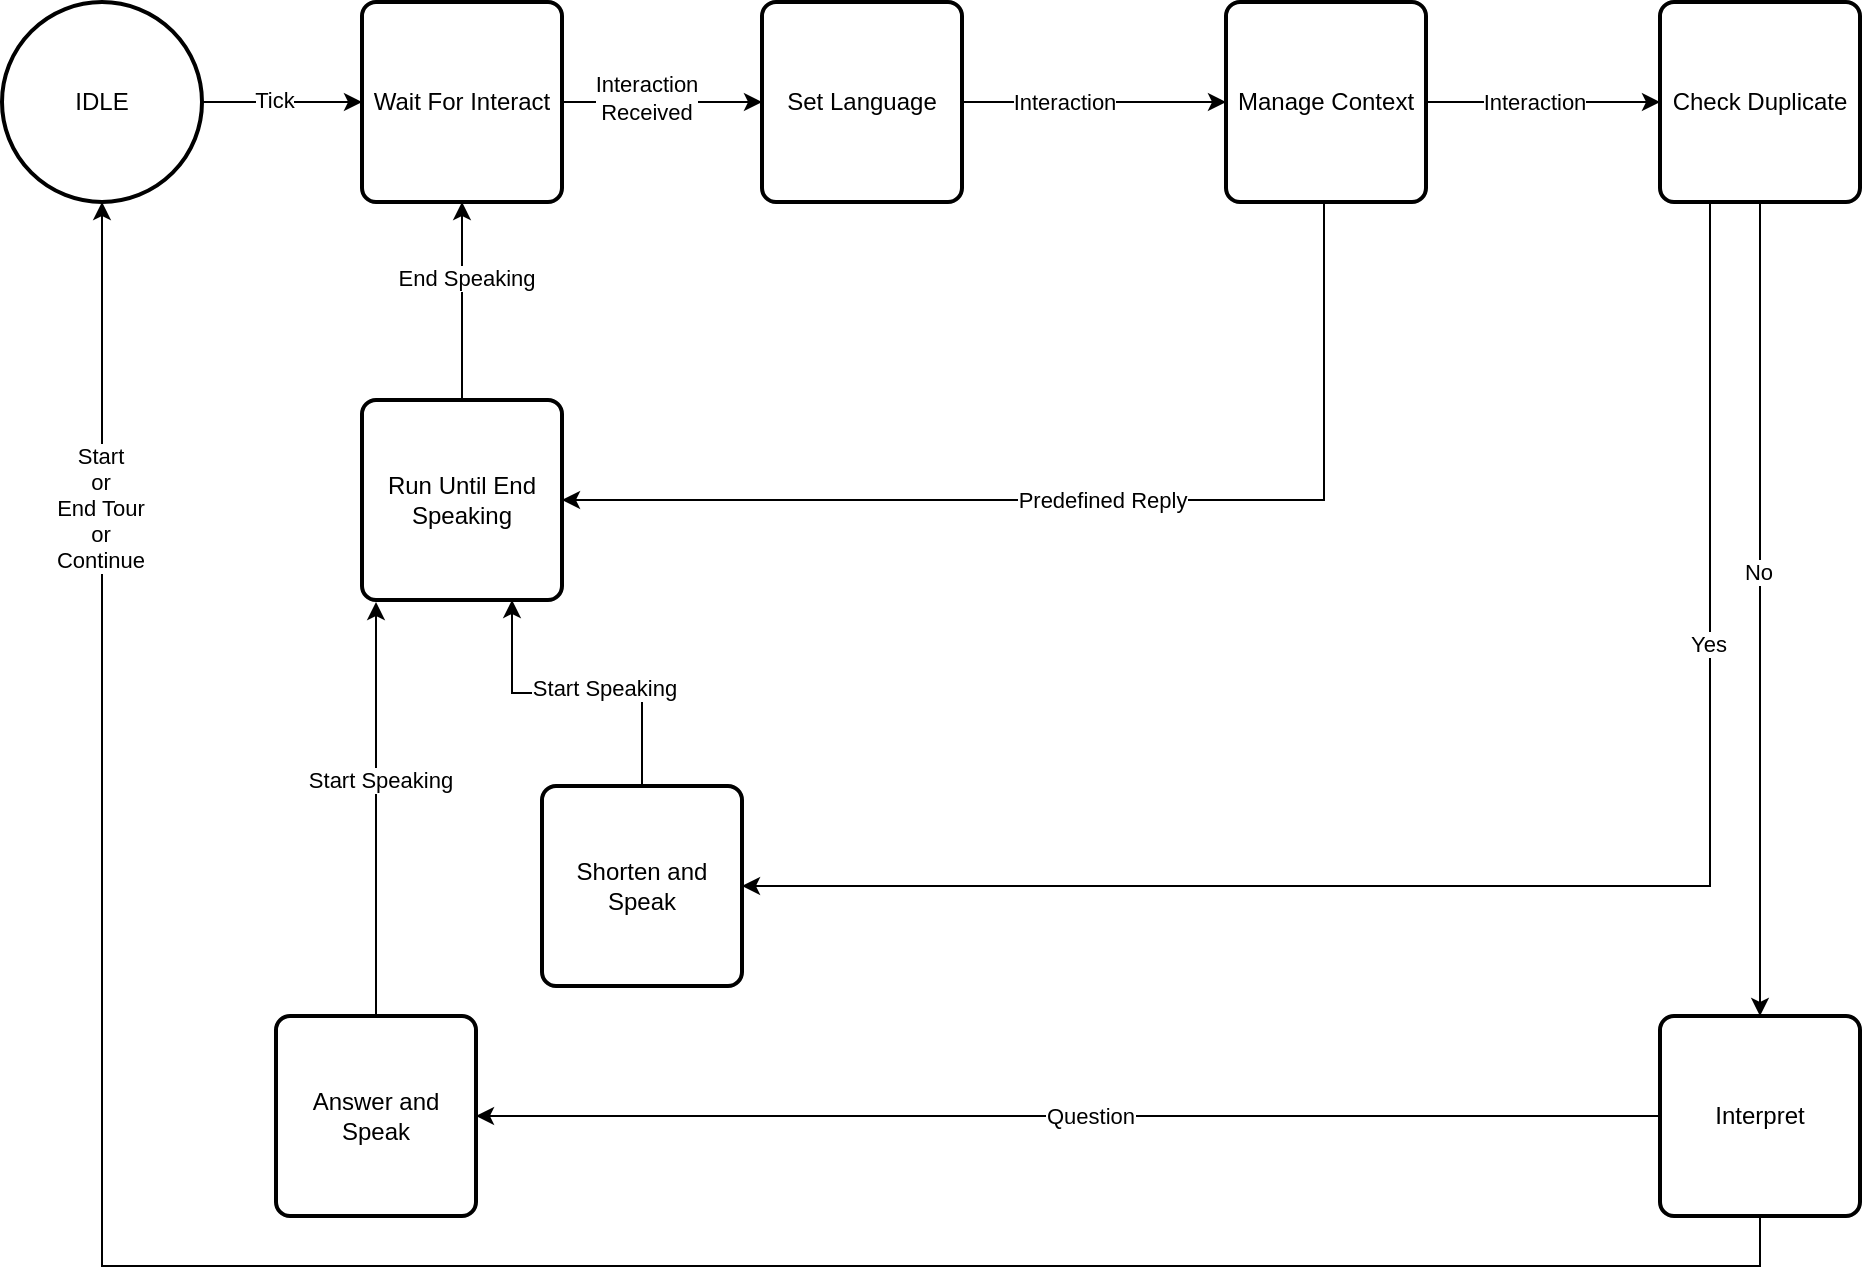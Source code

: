 <mxfile version="26.2.14">
  <diagram name="Page-1" id="DH_X-rnCKZaQGsXs9TPI">
    <mxGraphModel dx="1426" dy="1900" grid="1" gridSize="10" guides="1" tooltips="1" connect="1" arrows="1" fold="1" page="1" pageScale="1" pageWidth="850" pageHeight="1100" math="0" shadow="0">
      <root>
        <mxCell id="0" />
        <mxCell id="1" parent="0" />
        <mxCell id="rcMQEodUZymsozP1pVCX-2" style="edgeStyle=orthogonalEdgeStyle;rounded=0;orthogonalLoop=1;jettySize=auto;html=1;" parent="1" source="rcMQEodUZymsozP1pVCX-1" target="rcMQEodUZymsozP1pVCX-3" edge="1">
          <mxGeometry relative="1" as="geometry">
            <mxPoint x="420" y="-62" as="targetPoint" />
          </mxGeometry>
        </mxCell>
        <mxCell id="rcMQEodUZymsozP1pVCX-24" value="Tick" style="edgeLabel;html=1;align=center;verticalAlign=middle;resizable=0;points=[];" parent="rcMQEodUZymsozP1pVCX-2" vertex="1" connectable="0">
          <mxGeometry x="-0.096" y="1" relative="1" as="geometry">
            <mxPoint as="offset" />
          </mxGeometry>
        </mxCell>
        <mxCell id="rcMQEodUZymsozP1pVCX-1" value="IDLE" style="strokeWidth=2;html=1;shape=mxgraph.flowchart.start_2;whiteSpace=wrap;" parent="1" vertex="1">
          <mxGeometry x="190" y="-112" width="100" height="100" as="geometry" />
        </mxCell>
        <mxCell id="rcMQEodUZymsozP1pVCX-4" style="edgeStyle=orthogonalEdgeStyle;rounded=0;orthogonalLoop=1;jettySize=auto;html=1;" parent="1" source="-C1WJvD8xXK_lExzU-o8-2" target="rcMQEodUZymsozP1pVCX-5" edge="1">
          <mxGeometry relative="1" as="geometry">
            <mxPoint x="580" y="-62" as="targetPoint" />
          </mxGeometry>
        </mxCell>
        <mxCell id="rcMQEodUZymsozP1pVCX-17" value="Interaction" style="edgeLabel;html=1;align=center;verticalAlign=middle;resizable=0;points=[];" parent="rcMQEodUZymsozP1pVCX-4" vertex="1" connectable="0">
          <mxGeometry x="0.018" relative="1" as="geometry">
            <mxPoint x="-6" as="offset" />
          </mxGeometry>
        </mxCell>
        <mxCell id="rcMQEodUZymsozP1pVCX-3" value="Wait For Interact" style="rounded=1;whiteSpace=wrap;html=1;absoluteArcSize=1;arcSize=14;strokeWidth=2;" parent="1" vertex="1">
          <mxGeometry x="370" y="-112" width="100" height="100" as="geometry" />
        </mxCell>
        <mxCell id="rcMQEodUZymsozP1pVCX-6" style="edgeStyle=orthogonalEdgeStyle;rounded=0;orthogonalLoop=1;jettySize=auto;html=1;" parent="1" source="rcMQEodUZymsozP1pVCX-5" target="rcMQEodUZymsozP1pVCX-7" edge="1">
          <mxGeometry relative="1" as="geometry">
            <mxPoint x="1039" y="440" as="targetPoint" />
          </mxGeometry>
        </mxCell>
        <mxCell id="rcMQEodUZymsozP1pVCX-19" value="No" style="edgeLabel;html=1;align=center;verticalAlign=middle;resizable=0;points=[];" parent="rcMQEodUZymsozP1pVCX-6" vertex="1" connectable="0">
          <mxGeometry x="-0.09" y="-1" relative="1" as="geometry">
            <mxPoint as="offset" />
          </mxGeometry>
        </mxCell>
        <mxCell id="JU1BLYYvJ1JnS1u07buZ-13" style="edgeStyle=orthogonalEdgeStyle;rounded=0;orthogonalLoop=1;jettySize=auto;html=1;exitX=0.25;exitY=1;exitDx=0;exitDy=0;entryX=1;entryY=0.5;entryDx=0;entryDy=0;" parent="1" source="rcMQEodUZymsozP1pVCX-5" target="rcMQEodUZymsozP1pVCX-9" edge="1">
          <mxGeometry relative="1" as="geometry">
            <mxPoint x="680" y="97" as="targetPoint" />
          </mxGeometry>
        </mxCell>
        <mxCell id="JU1BLYYvJ1JnS1u07buZ-14" value="Yes" style="edgeLabel;html=1;align=center;verticalAlign=middle;resizable=0;points=[];" parent="JU1BLYYvJ1JnS1u07buZ-13" vertex="1" connectable="0">
          <mxGeometry x="-0.466" y="-1" relative="1" as="geometry">
            <mxPoint as="offset" />
          </mxGeometry>
        </mxCell>
        <mxCell id="rcMQEodUZymsozP1pVCX-5" value="Check Duplicate" style="rounded=1;whiteSpace=wrap;html=1;absoluteArcSize=1;arcSize=14;strokeWidth=2;" parent="1" vertex="1">
          <mxGeometry x="1019" y="-112" width="100" height="100" as="geometry" />
        </mxCell>
        <mxCell id="rcMQEodUZymsozP1pVCX-10" style="edgeStyle=orthogonalEdgeStyle;rounded=0;orthogonalLoop=1;jettySize=auto;html=1;" parent="1" source="rcMQEodUZymsozP1pVCX-7" target="rcMQEodUZymsozP1pVCX-11" edge="1">
          <mxGeometry relative="1" as="geometry">
            <mxPoint x="350" y="440" as="targetPoint" />
          </mxGeometry>
        </mxCell>
        <mxCell id="rcMQEodUZymsozP1pVCX-20" value="Question" style="edgeLabel;html=1;align=center;verticalAlign=middle;resizable=0;points=[];" parent="rcMQEodUZymsozP1pVCX-10" vertex="1" connectable="0">
          <mxGeometry x="-0.035" relative="1" as="geometry">
            <mxPoint as="offset" />
          </mxGeometry>
        </mxCell>
        <mxCell id="rcMQEodUZymsozP1pVCX-7" value="Interpret" style="rounded=1;whiteSpace=wrap;html=1;absoluteArcSize=1;arcSize=14;strokeWidth=2;" parent="1" vertex="1">
          <mxGeometry x="1019" y="395" width="100" height="100" as="geometry" />
        </mxCell>
        <mxCell id="rcMQEodUZymsozP1pVCX-9" value="Shorten and Speak" style="rounded=1;whiteSpace=wrap;html=1;absoluteArcSize=1;arcSize=14;strokeWidth=2;" parent="1" vertex="1">
          <mxGeometry x="460" y="280" width="100" height="100" as="geometry" />
        </mxCell>
        <mxCell id="rcMQEodUZymsozP1pVCX-11" value="Answer and Speak" style="rounded=1;whiteSpace=wrap;html=1;absoluteArcSize=1;arcSize=14;strokeWidth=2;" parent="1" vertex="1">
          <mxGeometry x="327" y="395" width="100" height="100" as="geometry" />
        </mxCell>
        <mxCell id="rcMQEodUZymsozP1pVCX-12" style="edgeStyle=orthogonalEdgeStyle;rounded=0;orthogonalLoop=1;jettySize=auto;html=1;entryX=0.5;entryY=1;entryDx=0;entryDy=0;" parent="1" source="JU1BLYYvJ1JnS1u07buZ-10" target="rcMQEodUZymsozP1pVCX-3" edge="1">
          <mxGeometry relative="1" as="geometry">
            <mxPoint x="420" y="-3" as="targetPoint" />
          </mxGeometry>
        </mxCell>
        <mxCell id="rcMQEodUZymsozP1pVCX-21" value="End Speaking" style="edgeLabel;html=1;align=center;verticalAlign=middle;resizable=0;points=[];" parent="rcMQEodUZymsozP1pVCX-12" vertex="1" connectable="0">
          <mxGeometry x="0.232" y="-2" relative="1" as="geometry">
            <mxPoint as="offset" />
          </mxGeometry>
        </mxCell>
        <mxCell id="rcMQEodUZymsozP1pVCX-13" style="edgeStyle=orthogonalEdgeStyle;rounded=0;orthogonalLoop=1;jettySize=auto;html=1;entryX=0.75;entryY=1;entryDx=0;entryDy=0;" parent="1" source="rcMQEodUZymsozP1pVCX-9" target="JU1BLYYvJ1JnS1u07buZ-10" edge="1">
          <mxGeometry relative="1" as="geometry" />
        </mxCell>
        <mxCell id="rcMQEodUZymsozP1pVCX-22" value="Start Speaking" style="edgeLabel;html=1;align=center;verticalAlign=middle;resizable=0;points=[];" parent="rcMQEodUZymsozP1pVCX-13" vertex="1" connectable="0">
          <mxGeometry x="0.323" relative="1" as="geometry">
            <mxPoint x="39" y="-3" as="offset" />
          </mxGeometry>
        </mxCell>
        <mxCell id="rcMQEodUZymsozP1pVCX-14" style="edgeStyle=orthogonalEdgeStyle;rounded=0;orthogonalLoop=1;jettySize=auto;html=1;entryX=0.5;entryY=1;entryDx=0;entryDy=0;entryPerimeter=0;exitX=0.5;exitY=1;exitDx=0;exitDy=0;" parent="1" source="rcMQEodUZymsozP1pVCX-7" target="rcMQEodUZymsozP1pVCX-1" edge="1">
          <mxGeometry relative="1" as="geometry">
            <mxPoint x="596.966" y="495" as="sourcePoint" />
            <mxPoint x="250" y="220" as="targetPoint" />
            <Array as="points">
              <mxPoint x="1069" y="520" />
              <mxPoint x="240" y="520" />
            </Array>
          </mxGeometry>
        </mxCell>
        <mxCell id="rcMQEodUZymsozP1pVCX-23" value="&lt;div&gt;Start&lt;/div&gt;&lt;div&gt;or&lt;/div&gt;&lt;div&gt;End Tour&lt;/div&gt;&lt;div&gt;or&lt;/div&gt;&lt;div&gt;Continue&lt;/div&gt;" style="edgeLabel;html=1;align=center;verticalAlign=middle;resizable=0;points=[];" parent="rcMQEodUZymsozP1pVCX-14" vertex="1" connectable="0">
          <mxGeometry x="0.779" y="1" relative="1" as="geometry">
            <mxPoint as="offset" />
          </mxGeometry>
        </mxCell>
        <mxCell id="JU1BLYYvJ1JnS1u07buZ-4" value="" style="edgeStyle=orthogonalEdgeStyle;rounded=0;orthogonalLoop=1;jettySize=auto;html=1;" parent="1" source="rcMQEodUZymsozP1pVCX-3" target="JU1BLYYvJ1JnS1u07buZ-3" edge="1">
          <mxGeometry relative="1" as="geometry">
            <mxPoint x="783" y="-62" as="targetPoint" />
            <mxPoint x="470" y="-62" as="sourcePoint" />
          </mxGeometry>
        </mxCell>
        <mxCell id="JU1BLYYvJ1JnS1u07buZ-7" value="&lt;div&gt;Interaction&lt;/div&gt;&lt;div&gt;Received&lt;/div&gt;" style="edgeLabel;html=1;align=center;verticalAlign=middle;resizable=0;points=[];" parent="JU1BLYYvJ1JnS1u07buZ-4" vertex="1" connectable="0">
          <mxGeometry x="-0.16" y="2" relative="1" as="geometry">
            <mxPoint as="offset" />
          </mxGeometry>
        </mxCell>
        <mxCell id="JU1BLYYvJ1JnS1u07buZ-3" value="Set Language" style="rounded=1;whiteSpace=wrap;html=1;absoluteArcSize=1;arcSize=14;strokeWidth=2;" parent="1" vertex="1">
          <mxGeometry x="570" y="-112" width="100" height="100" as="geometry" />
        </mxCell>
        <mxCell id="JU1BLYYvJ1JnS1u07buZ-8" value="" style="edgeStyle=orthogonalEdgeStyle;rounded=0;orthogonalLoop=1;jettySize=auto;html=1;entryX=0.07;entryY=1.01;entryDx=0;entryDy=0;entryPerimeter=0;" parent="1" source="rcMQEodUZymsozP1pVCX-11" target="JU1BLYYvJ1JnS1u07buZ-10" edge="1">
          <mxGeometry relative="1" as="geometry">
            <mxPoint x="377" y="395" as="sourcePoint" />
            <mxPoint x="377" y="-110" as="targetPoint" />
          </mxGeometry>
        </mxCell>
        <mxCell id="JU1BLYYvJ1JnS1u07buZ-18" value="Start Speaking" style="edgeLabel;html=1;align=center;verticalAlign=middle;resizable=0;points=[];" parent="JU1BLYYvJ1JnS1u07buZ-8" vertex="1" connectable="0">
          <mxGeometry x="0.138" y="-2" relative="1" as="geometry">
            <mxPoint as="offset" />
          </mxGeometry>
        </mxCell>
        <mxCell id="JU1BLYYvJ1JnS1u07buZ-10" value="Run Until End Speaking" style="rounded=1;whiteSpace=wrap;html=1;absoluteArcSize=1;arcSize=14;strokeWidth=2;" parent="1" vertex="1">
          <mxGeometry x="370" y="87" width="100" height="100" as="geometry" />
        </mxCell>
        <mxCell id="-C1WJvD8xXK_lExzU-o8-3" value="" style="edgeStyle=orthogonalEdgeStyle;rounded=0;orthogonalLoop=1;jettySize=auto;html=1;" edge="1" parent="1" source="JU1BLYYvJ1JnS1u07buZ-3" target="-C1WJvD8xXK_lExzU-o8-2">
          <mxGeometry relative="1" as="geometry">
            <mxPoint x="941" y="-62" as="targetPoint" />
            <mxPoint x="670" y="-62" as="sourcePoint" />
          </mxGeometry>
        </mxCell>
        <mxCell id="-C1WJvD8xXK_lExzU-o8-5" value="&lt;div&gt;Interaction&lt;/div&gt;" style="edgeLabel;html=1;align=center;verticalAlign=middle;resizable=0;points=[];" vertex="1" connectable="0" parent="-C1WJvD8xXK_lExzU-o8-3">
          <mxGeometry x="-0.225" y="-3" relative="1" as="geometry">
            <mxPoint y="-3" as="offset" />
          </mxGeometry>
        </mxCell>
        <mxCell id="-C1WJvD8xXK_lExzU-o8-6" style="edgeStyle=orthogonalEdgeStyle;rounded=0;orthogonalLoop=1;jettySize=auto;html=1;entryX=1;entryY=0.5;entryDx=0;entryDy=0;exitX=0.5;exitY=1;exitDx=0;exitDy=0;" edge="1" parent="1" source="-C1WJvD8xXK_lExzU-o8-2" target="JU1BLYYvJ1JnS1u07buZ-10">
          <mxGeometry relative="1" as="geometry">
            <mxPoint x="880" y="20" as="sourcePoint" />
            <Array as="points">
              <mxPoint x="851" y="137" />
            </Array>
          </mxGeometry>
        </mxCell>
        <mxCell id="-C1WJvD8xXK_lExzU-o8-8" value="&lt;div&gt;Predefined Reply&lt;/div&gt;" style="edgeLabel;html=1;align=center;verticalAlign=middle;resizable=0;points=[];" vertex="1" connectable="0" parent="-C1WJvD8xXK_lExzU-o8-6">
          <mxGeometry x="-0.04" y="2" relative="1" as="geometry">
            <mxPoint x="-6" y="-2" as="offset" />
          </mxGeometry>
        </mxCell>
        <mxCell id="-C1WJvD8xXK_lExzU-o8-2" value="Manage Context" style="rounded=1;whiteSpace=wrap;html=1;absoluteArcSize=1;arcSize=14;strokeWidth=2;" vertex="1" parent="1">
          <mxGeometry x="802" y="-112" width="100" height="100" as="geometry" />
        </mxCell>
      </root>
    </mxGraphModel>
  </diagram>
</mxfile>
